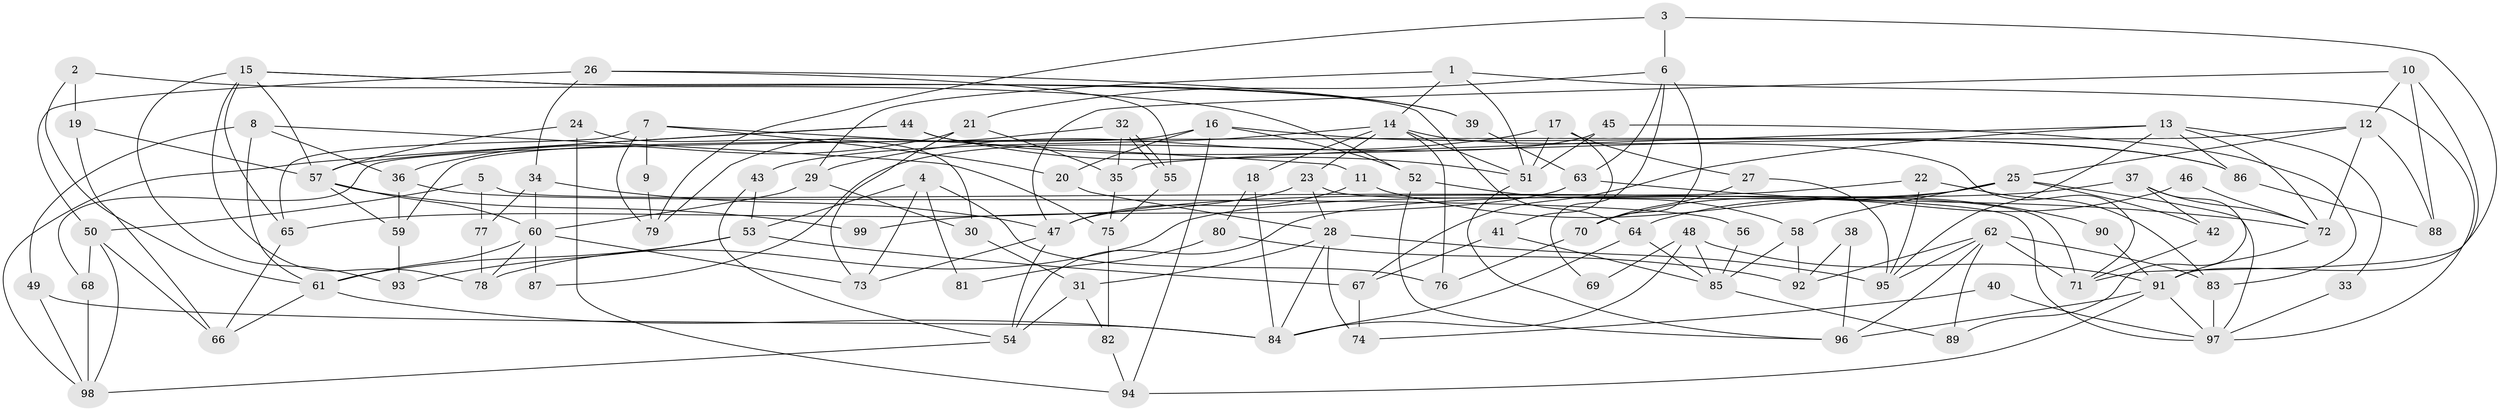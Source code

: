 // coarse degree distribution, {3: 0.22, 5: 0.1, 9: 0.02, 8: 0.08, 7: 0.06, 11: 0.08, 6: 0.1, 10: 0.04, 4: 0.14, 2: 0.12, 12: 0.04}
// Generated by graph-tools (version 1.1) at 2025/51/03/04/25 22:51:22]
// undirected, 99 vertices, 198 edges
graph export_dot {
  node [color=gray90,style=filled];
  1;
  2;
  3;
  4;
  5;
  6;
  7;
  8;
  9;
  10;
  11;
  12;
  13;
  14;
  15;
  16;
  17;
  18;
  19;
  20;
  21;
  22;
  23;
  24;
  25;
  26;
  27;
  28;
  29;
  30;
  31;
  32;
  33;
  34;
  35;
  36;
  37;
  38;
  39;
  40;
  41;
  42;
  43;
  44;
  45;
  46;
  47;
  48;
  49;
  50;
  51;
  52;
  53;
  54;
  55;
  56;
  57;
  58;
  59;
  60;
  61;
  62;
  63;
  64;
  65;
  66;
  67;
  68;
  69;
  70;
  71;
  72;
  73;
  74;
  75;
  76;
  77;
  78;
  79;
  80;
  81;
  82;
  83;
  84;
  85;
  86;
  87;
  88;
  89;
  90;
  91;
  92;
  93;
  94;
  95;
  96;
  97;
  98;
  99;
  1 -- 29;
  1 -- 14;
  1 -- 51;
  1 -- 97;
  2 -- 19;
  2 -- 61;
  2 -- 52;
  3 -- 71;
  3 -- 6;
  3 -- 79;
  4 -- 73;
  4 -- 76;
  4 -- 53;
  4 -- 81;
  5 -- 77;
  5 -- 50;
  5 -- 97;
  6 -- 70;
  6 -- 21;
  6 -- 63;
  6 -- 69;
  7 -- 65;
  7 -- 79;
  7 -- 9;
  7 -- 11;
  7 -- 20;
  8 -- 49;
  8 -- 61;
  8 -- 36;
  8 -- 75;
  9 -- 79;
  10 -- 91;
  10 -- 12;
  10 -- 47;
  10 -- 88;
  11 -- 47;
  11 -- 90;
  12 -- 88;
  12 -- 25;
  12 -- 68;
  12 -- 72;
  13 -- 72;
  13 -- 95;
  13 -- 33;
  13 -- 35;
  13 -- 67;
  13 -- 86;
  14 -- 71;
  14 -- 23;
  14 -- 18;
  14 -- 43;
  14 -- 51;
  14 -- 76;
  15 -- 57;
  15 -- 39;
  15 -- 64;
  15 -- 65;
  15 -- 78;
  15 -- 93;
  16 -- 86;
  16 -- 59;
  16 -- 20;
  16 -- 52;
  16 -- 94;
  17 -- 51;
  17 -- 29;
  17 -- 27;
  17 -- 41;
  18 -- 84;
  18 -- 80;
  19 -- 57;
  19 -- 66;
  20 -- 28;
  21 -- 36;
  21 -- 35;
  21 -- 73;
  22 -- 95;
  22 -- 47;
  22 -- 83;
  23 -- 71;
  23 -- 28;
  23 -- 65;
  24 -- 57;
  24 -- 94;
  24 -- 30;
  25 -- 97;
  25 -- 58;
  25 -- 42;
  25 -- 70;
  25 -- 78;
  26 -- 50;
  26 -- 55;
  26 -- 34;
  26 -- 39;
  27 -- 95;
  27 -- 70;
  28 -- 84;
  28 -- 31;
  28 -- 74;
  28 -- 95;
  29 -- 60;
  29 -- 30;
  30 -- 31;
  31 -- 54;
  31 -- 82;
  32 -- 35;
  32 -- 55;
  32 -- 55;
  32 -- 79;
  33 -- 97;
  34 -- 47;
  34 -- 60;
  34 -- 77;
  35 -- 75;
  36 -- 59;
  36 -- 56;
  37 -- 89;
  37 -- 72;
  37 -- 42;
  37 -- 54;
  38 -- 96;
  38 -- 92;
  39 -- 63;
  40 -- 97;
  40 -- 74;
  41 -- 67;
  41 -- 85;
  42 -- 71;
  43 -- 54;
  43 -- 53;
  44 -- 51;
  44 -- 98;
  44 -- 57;
  44 -- 86;
  45 -- 83;
  45 -- 51;
  45 -- 87;
  46 -- 64;
  46 -- 72;
  47 -- 73;
  47 -- 54;
  48 -- 84;
  48 -- 91;
  48 -- 69;
  48 -- 85;
  49 -- 84;
  49 -- 98;
  50 -- 98;
  50 -- 66;
  50 -- 68;
  51 -- 96;
  52 -- 58;
  52 -- 96;
  53 -- 61;
  53 -- 67;
  53 -- 93;
  54 -- 98;
  55 -- 75;
  56 -- 85;
  57 -- 60;
  57 -- 59;
  57 -- 99;
  58 -- 85;
  58 -- 92;
  59 -- 93;
  60 -- 78;
  60 -- 61;
  60 -- 73;
  60 -- 87;
  61 -- 66;
  61 -- 84;
  62 -- 83;
  62 -- 96;
  62 -- 71;
  62 -- 89;
  62 -- 92;
  62 -- 95;
  63 -- 72;
  63 -- 99;
  64 -- 85;
  64 -- 84;
  65 -- 66;
  67 -- 74;
  68 -- 98;
  70 -- 76;
  72 -- 91;
  75 -- 82;
  77 -- 78;
  80 -- 92;
  80 -- 81;
  82 -- 94;
  83 -- 97;
  85 -- 89;
  86 -- 88;
  90 -- 91;
  91 -- 96;
  91 -- 97;
  91 -- 94;
}
